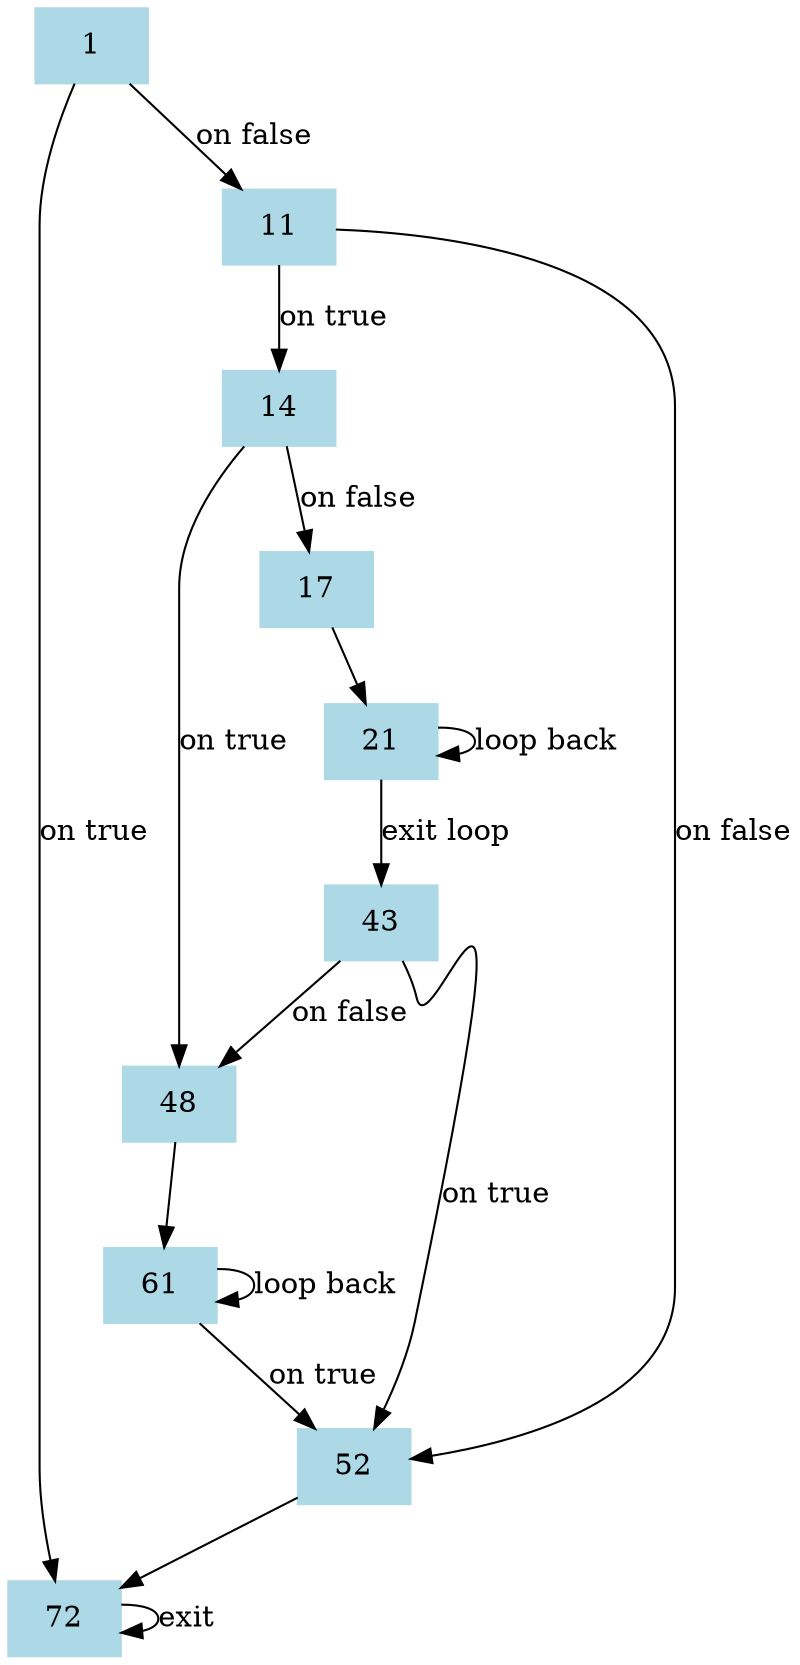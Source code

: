digraph CFG {
    node [shape=box, style=filled, color=lightblue];
    
    1 [label="1"];
    72 [label="72"];
    11 [label="11"];
    14 [label="14"];
    48 [label="48"];
    17 [label="17"];
    21 [label="21"];
    43 [label="43"];
    52 [label="52"];
    61 [label="61"];
    
    1 -> 72 [label="on true"];
    1 -> 11 [label="on false"];
    
    11 -> 14 [label="on true"];
    11 -> 52 [label="on false"];
    
    14 -> 48 [label="on true"];
    14 -> 17 [label="on false"];
    
    17 -> 21;
    
    21 -> 21 [label="loop back"];
    21 -> 43 [label="exit loop"];
    
    43 -> 52 [label="on true"];
    43 -> 48 [label="on false"];
    
    48 -> 61;
    
    52 -> 72;
    
    61 -> 52 [label="on true"];
    61 -> 61 [label="loop back"];
    
    72 -> 72 [label="exit"];
}